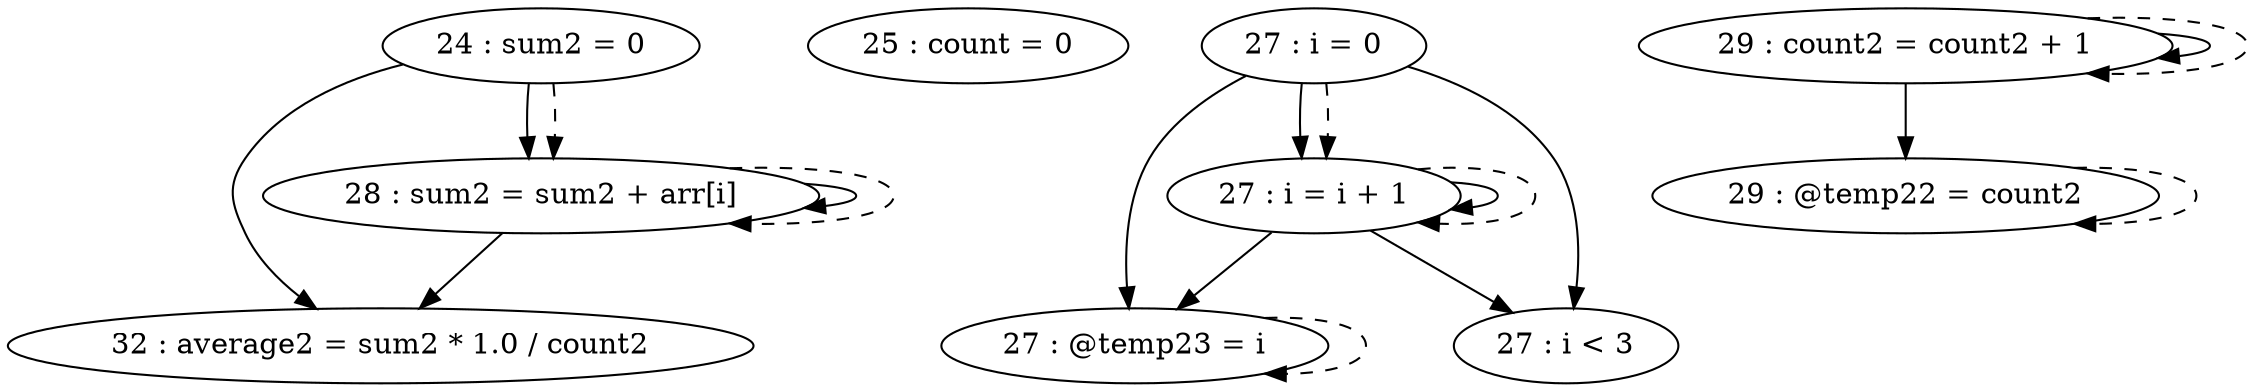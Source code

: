digraph G {
"24 : sum2 = 0"
"24 : sum2 = 0" -> "32 : average2 = sum2 * 1.0 / count2"
"24 : sum2 = 0" -> "28 : sum2 = sum2 + arr[i]"
"24 : sum2 = 0" -> "28 : sum2 = sum2 + arr[i]" [style=dashed]
"25 : count = 0"
"27 : i = 0"
"27 : i = 0" -> "27 : @temp23 = i"
"27 : i = 0" -> "27 : i = i + 1"
"27 : i = 0" -> "27 : i < 3"
"27 : i = 0" -> "27 : i = i + 1" [style=dashed]
"27 : i < 3"
"28 : sum2 = sum2 + arr[i]"
"28 : sum2 = sum2 + arr[i]" -> "32 : average2 = sum2 * 1.0 / count2"
"28 : sum2 = sum2 + arr[i]" -> "28 : sum2 = sum2 + arr[i]"
"28 : sum2 = sum2 + arr[i]" -> "28 : sum2 = sum2 + arr[i]" [style=dashed]
"29 : @temp22 = count2"
"29 : @temp22 = count2" -> "29 : @temp22 = count2" [style=dashed]
"29 : count2 = count2 + 1"
"29 : count2 = count2 + 1" -> "29 : @temp22 = count2"
"29 : count2 = count2 + 1" -> "29 : count2 = count2 + 1"
"29 : count2 = count2 + 1" -> "29 : count2 = count2 + 1" [style=dashed]
"27 : @temp23 = i"
"27 : @temp23 = i" -> "27 : @temp23 = i" [style=dashed]
"27 : i = i + 1"
"27 : i = i + 1" -> "27 : @temp23 = i"
"27 : i = i + 1" -> "27 : i = i + 1"
"27 : i = i + 1" -> "27 : i < 3"
"27 : i = i + 1" -> "27 : i = i + 1" [style=dashed]
"32 : average2 = sum2 * 1.0 / count2"
}